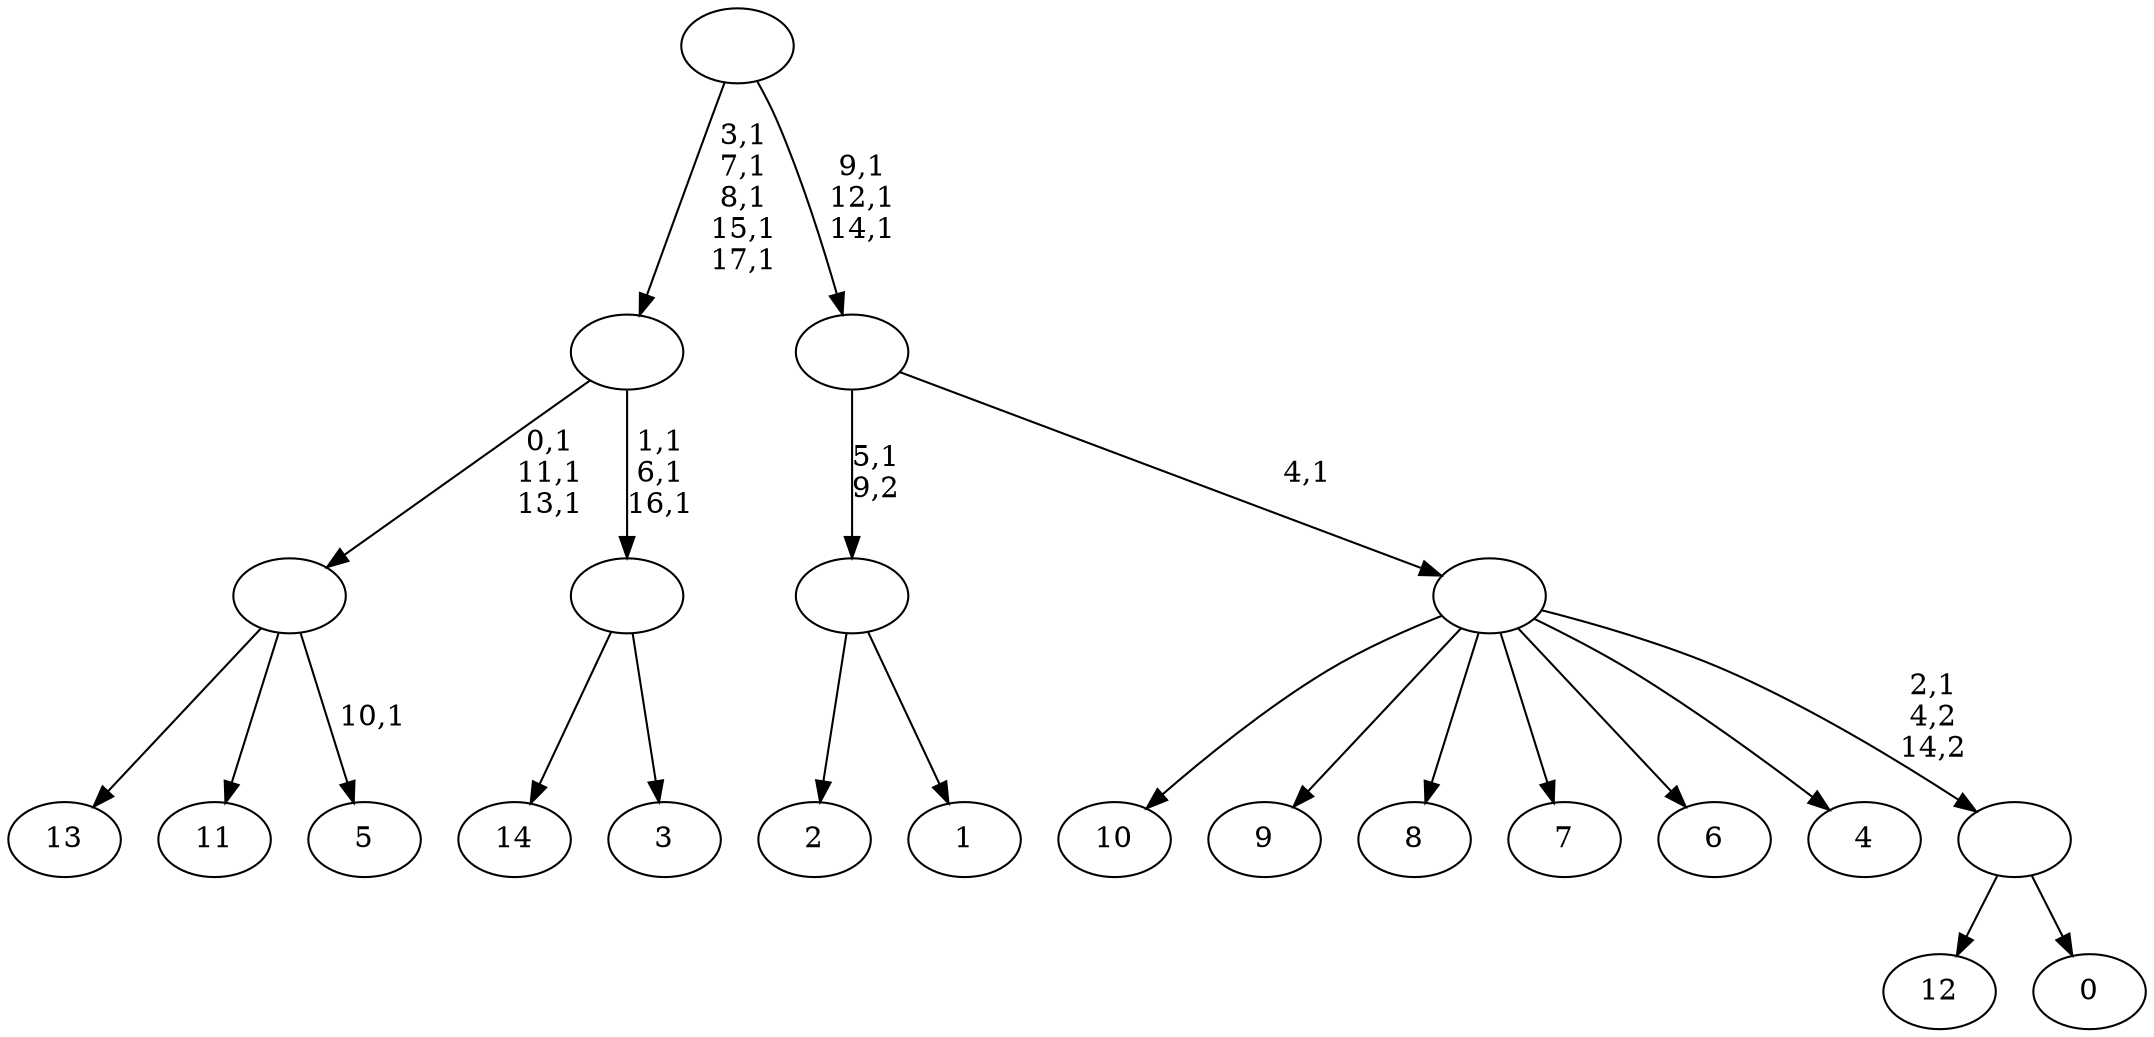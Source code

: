 digraph T {
	33 [label="14"]
	32 [label="13"]
	31 [label="12"]
	30 [label="11"]
	29 [label="10"]
	28 [label="9"]
	27 [label="8"]
	26 [label="7"]
	25 [label="6"]
	24 [label="5"]
	22 [label=""]
	19 [label="4"]
	18 [label="3"]
	17 [label=""]
	14 [label=""]
	9 [label="2"]
	8 [label="1"]
	7 [label=""]
	6 [label="0"]
	5 [label=""]
	4 [label=""]
	3 [label=""]
	0 [label=""]
	22 -> 24 [label="10,1"]
	22 -> 32 [label=""]
	22 -> 30 [label=""]
	17 -> 33 [label=""]
	17 -> 18 [label=""]
	14 -> 17 [label="1,1\n6,1\n16,1"]
	14 -> 22 [label="0,1\n11,1\n13,1"]
	7 -> 9 [label=""]
	7 -> 8 [label=""]
	5 -> 31 [label=""]
	5 -> 6 [label=""]
	4 -> 29 [label=""]
	4 -> 28 [label=""]
	4 -> 27 [label=""]
	4 -> 26 [label=""]
	4 -> 25 [label=""]
	4 -> 19 [label=""]
	4 -> 5 [label="2,1\n4,2\n14,2"]
	3 -> 7 [label="5,1\n9,2"]
	3 -> 4 [label="4,1"]
	0 -> 3 [label="9,1\n12,1\n14,1"]
	0 -> 14 [label="3,1\n7,1\n8,1\n15,1\n17,1"]
}
